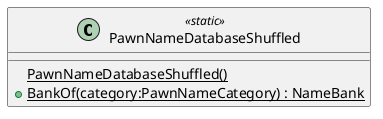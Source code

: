 @startuml
class PawnNameDatabaseShuffled <<static>> {
    {static} PawnNameDatabaseShuffled()
    + {static} BankOf(category:PawnNameCategory) : NameBank
}
@enduml
